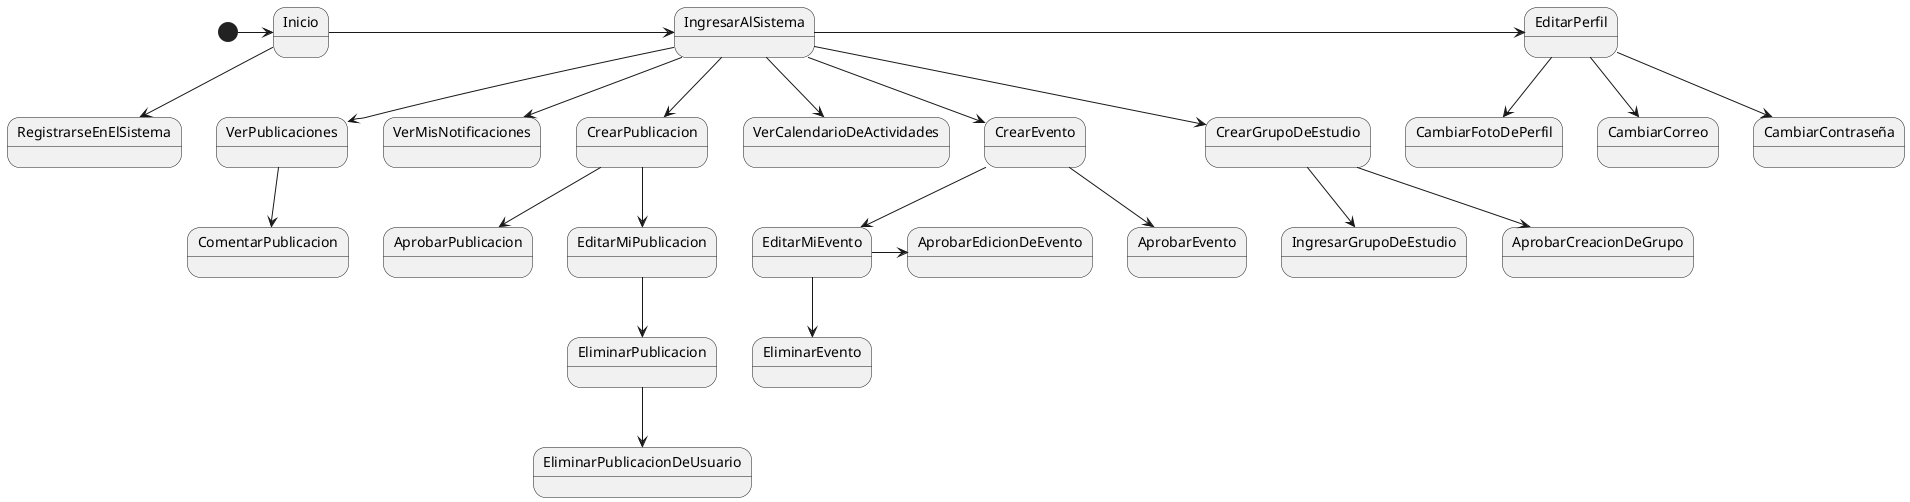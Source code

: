 @startuml Diagrama de estado de los casos de uso

[*] -> Inicio
Inicio -> IngresarAlSistema
Inicio --> RegistrarseEnElSistema
IngresarAlSistema --> VerPublicaciones
IngresarAlSistema -> EditarPerfil
IngresarAlSistema --> VerMisNotificaciones
EditarPerfil --> CambiarFotoDePerfil
EditarPerfil --> CambiarCorreo
EditarPerfil --> CambiarContraseña
IngresarAlSistema --> CrearPublicacion
CrearPublicacion --> AprobarPublicacion
CrearPublicacion --> EditarMiPublicacion
EditarMiPublicacion --> EliminarPublicacion
EliminarPublicacion --> EliminarPublicacionDeUsuario
IngresarAlSistema --> VerCalendarioDeActividades
IngresarAlSistema --> CrearEvento
CrearEvento --> EditarMiEvento
EditarMiEvento --> EliminarEvento
EditarMiEvento -> AprobarEdicionDeEvento
CrearEvento --> AprobarEvento
VerPublicaciones --> ComentarPublicacion
IngresarAlSistema --> CrearGrupoDeEstudio
CrearGrupoDeEstudio --> IngresarGrupoDeEstudio
CrearGrupoDeEstudio --> AprobarCreacionDeGrupo
@enduml
